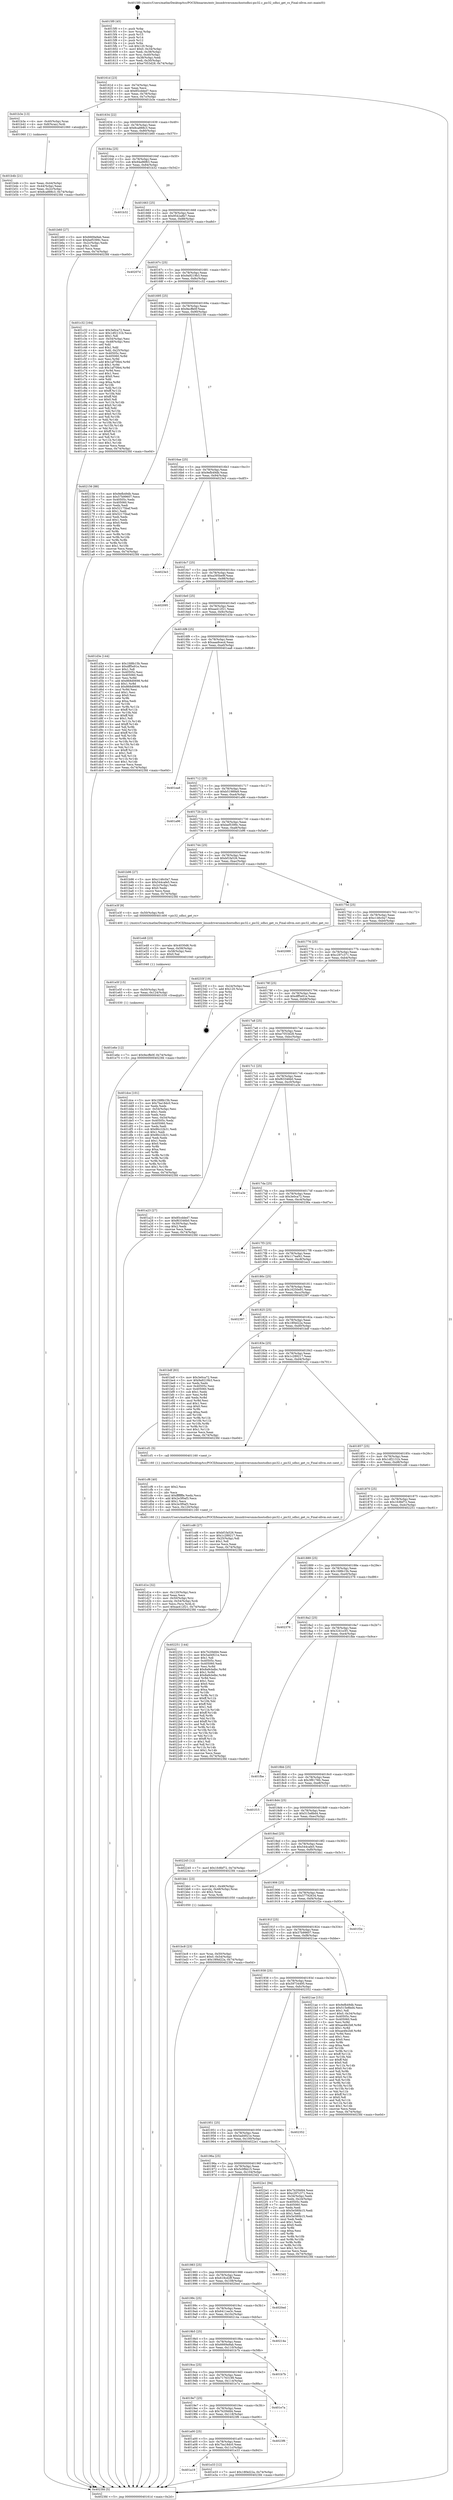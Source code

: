 digraph "0x4015f0" {
  label = "0x4015f0 (/mnt/c/Users/mathe/Desktop/tcc/POCII/binaries/extr_linuxdriversmmchostsdhci-pic32.c_pic32_sdhci_get_ro_Final-ollvm.out::main(0))"
  labelloc = "t"
  node[shape=record]

  Entry [label="",width=0.3,height=0.3,shape=circle,fillcolor=black,style=filled]
  "0x40161d" [label="{
     0x40161d [23]\l
     | [instrs]\l
     &nbsp;&nbsp;0x40161d \<+3\>: mov -0x74(%rbp),%eax\l
     &nbsp;&nbsp;0x401620 \<+2\>: mov %eax,%ecx\l
     &nbsp;&nbsp;0x401622 \<+6\>: sub $0x85cdded7,%ecx\l
     &nbsp;&nbsp;0x401628 \<+3\>: mov %eax,-0x78(%rbp)\l
     &nbsp;&nbsp;0x40162b \<+3\>: mov %ecx,-0x7c(%rbp)\l
     &nbsp;&nbsp;0x40162e \<+6\>: je 0000000000401b3e \<main+0x54e\>\l
  }"]
  "0x401b3e" [label="{
     0x401b3e [13]\l
     | [instrs]\l
     &nbsp;&nbsp;0x401b3e \<+4\>: mov -0x40(%rbp),%rax\l
     &nbsp;&nbsp;0x401b42 \<+4\>: mov 0x8(%rax),%rdi\l
     &nbsp;&nbsp;0x401b46 \<+5\>: call 0000000000401060 \<atoi@plt\>\l
     | [calls]\l
     &nbsp;&nbsp;0x401060 \{1\} (unknown)\l
  }"]
  "0x401634" [label="{
     0x401634 [22]\l
     | [instrs]\l
     &nbsp;&nbsp;0x401634 \<+5\>: jmp 0000000000401639 \<main+0x49\>\l
     &nbsp;&nbsp;0x401639 \<+3\>: mov -0x78(%rbp),%eax\l
     &nbsp;&nbsp;0x40163c \<+5\>: sub $0x8ca888c3,%eax\l
     &nbsp;&nbsp;0x401641 \<+3\>: mov %eax,-0x80(%rbp)\l
     &nbsp;&nbsp;0x401644 \<+6\>: je 0000000000401b60 \<main+0x570\>\l
  }"]
  Exit [label="",width=0.3,height=0.3,shape=circle,fillcolor=black,style=filled,peripheries=2]
  "0x401b60" [label="{
     0x401b60 [27]\l
     | [instrs]\l
     &nbsp;&nbsp;0x401b60 \<+5\>: mov $0x6669a9ab,%eax\l
     &nbsp;&nbsp;0x401b65 \<+5\>: mov $0xbef5399c,%ecx\l
     &nbsp;&nbsp;0x401b6a \<+3\>: mov -0x2c(%rbp),%edx\l
     &nbsp;&nbsp;0x401b6d \<+3\>: cmp $0x1,%edx\l
     &nbsp;&nbsp;0x401b70 \<+3\>: cmovl %ecx,%eax\l
     &nbsp;&nbsp;0x401b73 \<+3\>: mov %eax,-0x74(%rbp)\l
     &nbsp;&nbsp;0x401b76 \<+5\>: jmp 00000000004023fd \<main+0xe0d\>\l
  }"]
  "0x40164a" [label="{
     0x40164a [25]\l
     | [instrs]\l
     &nbsp;&nbsp;0x40164a \<+5\>: jmp 000000000040164f \<main+0x5f\>\l
     &nbsp;&nbsp;0x40164f \<+3\>: mov -0x78(%rbp),%eax\l
     &nbsp;&nbsp;0x401652 \<+5\>: sub $0x94a96f63,%eax\l
     &nbsp;&nbsp;0x401657 \<+6\>: mov %eax,-0x84(%rbp)\l
     &nbsp;&nbsp;0x40165d \<+6\>: je 0000000000401b32 \<main+0x542\>\l
  }"]
  "0x401e6e" [label="{
     0x401e6e [12]\l
     | [instrs]\l
     &nbsp;&nbsp;0x401e6e \<+7\>: movl $0x9ecffe0f,-0x74(%rbp)\l
     &nbsp;&nbsp;0x401e75 \<+5\>: jmp 00000000004023fd \<main+0xe0d\>\l
  }"]
  "0x401b32" [label="{
     0x401b32\l
  }", style=dashed]
  "0x401663" [label="{
     0x401663 [25]\l
     | [instrs]\l
     &nbsp;&nbsp;0x401663 \<+5\>: jmp 0000000000401668 \<main+0x78\>\l
     &nbsp;&nbsp;0x401668 \<+3\>: mov -0x78(%rbp),%eax\l
     &nbsp;&nbsp;0x40166b \<+5\>: sub $0x9542a8b7,%eax\l
     &nbsp;&nbsp;0x401670 \<+6\>: mov %eax,-0x88(%rbp)\l
     &nbsp;&nbsp;0x401676 \<+6\>: je 000000000040207d \<main+0xa8d\>\l
  }"]
  "0x401e5f" [label="{
     0x401e5f [15]\l
     | [instrs]\l
     &nbsp;&nbsp;0x401e5f \<+4\>: mov -0x50(%rbp),%rdi\l
     &nbsp;&nbsp;0x401e63 \<+6\>: mov %eax,-0x124(%rbp)\l
     &nbsp;&nbsp;0x401e69 \<+5\>: call 0000000000401030 \<free@plt\>\l
     | [calls]\l
     &nbsp;&nbsp;0x401030 \{1\} (unknown)\l
  }"]
  "0x40207d" [label="{
     0x40207d\l
  }", style=dashed]
  "0x40167c" [label="{
     0x40167c [25]\l
     | [instrs]\l
     &nbsp;&nbsp;0x40167c \<+5\>: jmp 0000000000401681 \<main+0x91\>\l
     &nbsp;&nbsp;0x401681 \<+3\>: mov -0x78(%rbp),%eax\l
     &nbsp;&nbsp;0x401684 \<+5\>: sub $0x9a9219b3,%eax\l
     &nbsp;&nbsp;0x401689 \<+6\>: mov %eax,-0x8c(%rbp)\l
     &nbsp;&nbsp;0x40168f \<+6\>: je 0000000000401c32 \<main+0x642\>\l
  }"]
  "0x401e48" [label="{
     0x401e48 [23]\l
     | [instrs]\l
     &nbsp;&nbsp;0x401e48 \<+10\>: movabs $0x4030d6,%rdi\l
     &nbsp;&nbsp;0x401e52 \<+3\>: mov %eax,-0x58(%rbp)\l
     &nbsp;&nbsp;0x401e55 \<+3\>: mov -0x58(%rbp),%esi\l
     &nbsp;&nbsp;0x401e58 \<+2\>: mov $0x0,%al\l
     &nbsp;&nbsp;0x401e5a \<+5\>: call 0000000000401040 \<printf@plt\>\l
     | [calls]\l
     &nbsp;&nbsp;0x401040 \{1\} (unknown)\l
  }"]
  "0x401c32" [label="{
     0x401c32 [164]\l
     | [instrs]\l
     &nbsp;&nbsp;0x401c32 \<+5\>: mov $0x3e0ca72,%eax\l
     &nbsp;&nbsp;0x401c37 \<+5\>: mov $0x1df2131b,%ecx\l
     &nbsp;&nbsp;0x401c3c \<+2\>: mov $0x1,%dl\l
     &nbsp;&nbsp;0x401c3e \<+3\>: mov -0x54(%rbp),%esi\l
     &nbsp;&nbsp;0x401c41 \<+3\>: cmp -0x48(%rbp),%esi\l
     &nbsp;&nbsp;0x401c44 \<+4\>: setl %dil\l
     &nbsp;&nbsp;0x401c48 \<+4\>: and $0x1,%dil\l
     &nbsp;&nbsp;0x401c4c \<+4\>: mov %dil,-0x25(%rbp)\l
     &nbsp;&nbsp;0x401c50 \<+7\>: mov 0x40505c,%esi\l
     &nbsp;&nbsp;0x401c57 \<+8\>: mov 0x405060,%r8d\l
     &nbsp;&nbsp;0x401c5f \<+3\>: mov %esi,%r9d\l
     &nbsp;&nbsp;0x401c62 \<+7\>: add $0x1af70fe4,%r9d\l
     &nbsp;&nbsp;0x401c69 \<+4\>: sub $0x1,%r9d\l
     &nbsp;&nbsp;0x401c6d \<+7\>: sub $0x1af70fe4,%r9d\l
     &nbsp;&nbsp;0x401c74 \<+4\>: imul %r9d,%esi\l
     &nbsp;&nbsp;0x401c78 \<+3\>: and $0x1,%esi\l
     &nbsp;&nbsp;0x401c7b \<+3\>: cmp $0x0,%esi\l
     &nbsp;&nbsp;0x401c7e \<+4\>: sete %dil\l
     &nbsp;&nbsp;0x401c82 \<+4\>: cmp $0xa,%r8d\l
     &nbsp;&nbsp;0x401c86 \<+4\>: setl %r10b\l
     &nbsp;&nbsp;0x401c8a \<+3\>: mov %dil,%r11b\l
     &nbsp;&nbsp;0x401c8d \<+4\>: xor $0xff,%r11b\l
     &nbsp;&nbsp;0x401c91 \<+3\>: mov %r10b,%bl\l
     &nbsp;&nbsp;0x401c94 \<+3\>: xor $0xff,%bl\l
     &nbsp;&nbsp;0x401c97 \<+3\>: xor $0x0,%dl\l
     &nbsp;&nbsp;0x401c9a \<+3\>: mov %r11b,%r14b\l
     &nbsp;&nbsp;0x401c9d \<+4\>: and $0x0,%r14b\l
     &nbsp;&nbsp;0x401ca1 \<+3\>: and %dl,%dil\l
     &nbsp;&nbsp;0x401ca4 \<+3\>: mov %bl,%r15b\l
     &nbsp;&nbsp;0x401ca7 \<+4\>: and $0x0,%r15b\l
     &nbsp;&nbsp;0x401cab \<+3\>: and %dl,%r10b\l
     &nbsp;&nbsp;0x401cae \<+3\>: or %dil,%r14b\l
     &nbsp;&nbsp;0x401cb1 \<+3\>: or %r10b,%r15b\l
     &nbsp;&nbsp;0x401cb4 \<+3\>: xor %r15b,%r14b\l
     &nbsp;&nbsp;0x401cb7 \<+3\>: or %bl,%r11b\l
     &nbsp;&nbsp;0x401cba \<+4\>: xor $0xff,%r11b\l
     &nbsp;&nbsp;0x401cbe \<+3\>: or $0x0,%dl\l
     &nbsp;&nbsp;0x401cc1 \<+3\>: and %dl,%r11b\l
     &nbsp;&nbsp;0x401cc4 \<+3\>: or %r11b,%r14b\l
     &nbsp;&nbsp;0x401cc7 \<+4\>: test $0x1,%r14b\l
     &nbsp;&nbsp;0x401ccb \<+3\>: cmovne %ecx,%eax\l
     &nbsp;&nbsp;0x401cce \<+3\>: mov %eax,-0x74(%rbp)\l
     &nbsp;&nbsp;0x401cd1 \<+5\>: jmp 00000000004023fd \<main+0xe0d\>\l
  }"]
  "0x401695" [label="{
     0x401695 [25]\l
     | [instrs]\l
     &nbsp;&nbsp;0x401695 \<+5\>: jmp 000000000040169a \<main+0xaa\>\l
     &nbsp;&nbsp;0x40169a \<+3\>: mov -0x78(%rbp),%eax\l
     &nbsp;&nbsp;0x40169d \<+5\>: sub $0x9ecffe0f,%eax\l
     &nbsp;&nbsp;0x4016a2 \<+6\>: mov %eax,-0x90(%rbp)\l
     &nbsp;&nbsp;0x4016a8 \<+6\>: je 0000000000402156 \<main+0xb66\>\l
  }"]
  "0x401a19" [label="{
     0x401a19\l
  }", style=dashed]
  "0x402156" [label="{
     0x402156 [88]\l
     | [instrs]\l
     &nbsp;&nbsp;0x402156 \<+5\>: mov $0x9efb49db,%eax\l
     &nbsp;&nbsp;0x40215b \<+5\>: mov $0x57b99607,%ecx\l
     &nbsp;&nbsp;0x402160 \<+7\>: mov 0x40505c,%edx\l
     &nbsp;&nbsp;0x402167 \<+7\>: mov 0x405060,%esi\l
     &nbsp;&nbsp;0x40216e \<+2\>: mov %edx,%edi\l
     &nbsp;&nbsp;0x402170 \<+6\>: sub $0x52175baf,%edi\l
     &nbsp;&nbsp;0x402176 \<+3\>: sub $0x1,%edi\l
     &nbsp;&nbsp;0x402179 \<+6\>: add $0x52175baf,%edi\l
     &nbsp;&nbsp;0x40217f \<+3\>: imul %edi,%edx\l
     &nbsp;&nbsp;0x402182 \<+3\>: and $0x1,%edx\l
     &nbsp;&nbsp;0x402185 \<+3\>: cmp $0x0,%edx\l
     &nbsp;&nbsp;0x402188 \<+4\>: sete %r8b\l
     &nbsp;&nbsp;0x40218c \<+3\>: cmp $0xa,%esi\l
     &nbsp;&nbsp;0x40218f \<+4\>: setl %r9b\l
     &nbsp;&nbsp;0x402193 \<+3\>: mov %r8b,%r10b\l
     &nbsp;&nbsp;0x402196 \<+3\>: and %r9b,%r10b\l
     &nbsp;&nbsp;0x402199 \<+3\>: xor %r9b,%r8b\l
     &nbsp;&nbsp;0x40219c \<+3\>: or %r8b,%r10b\l
     &nbsp;&nbsp;0x40219f \<+4\>: test $0x1,%r10b\l
     &nbsp;&nbsp;0x4021a3 \<+3\>: cmovne %ecx,%eax\l
     &nbsp;&nbsp;0x4021a6 \<+3\>: mov %eax,-0x74(%rbp)\l
     &nbsp;&nbsp;0x4021a9 \<+5\>: jmp 00000000004023fd \<main+0xe0d\>\l
  }"]
  "0x4016ae" [label="{
     0x4016ae [25]\l
     | [instrs]\l
     &nbsp;&nbsp;0x4016ae \<+5\>: jmp 00000000004016b3 \<main+0xc3\>\l
     &nbsp;&nbsp;0x4016b3 \<+3\>: mov -0x78(%rbp),%eax\l
     &nbsp;&nbsp;0x4016b6 \<+5\>: sub $0x9efb49db,%eax\l
     &nbsp;&nbsp;0x4016bb \<+6\>: mov %eax,-0x94(%rbp)\l
     &nbsp;&nbsp;0x4016c1 \<+6\>: je 00000000004023e3 \<main+0xdf3\>\l
  }"]
  "0x401e33" [label="{
     0x401e33 [12]\l
     | [instrs]\l
     &nbsp;&nbsp;0x401e33 \<+7\>: movl $0x18f4d22a,-0x74(%rbp)\l
     &nbsp;&nbsp;0x401e3a \<+5\>: jmp 00000000004023fd \<main+0xe0d\>\l
  }"]
  "0x4023e3" [label="{
     0x4023e3\l
  }", style=dashed]
  "0x4016c7" [label="{
     0x4016c7 [25]\l
     | [instrs]\l
     &nbsp;&nbsp;0x4016c7 \<+5\>: jmp 00000000004016cc \<main+0xdc\>\l
     &nbsp;&nbsp;0x4016cc \<+3\>: mov -0x78(%rbp),%eax\l
     &nbsp;&nbsp;0x4016cf \<+5\>: sub $0xa395be9f,%eax\l
     &nbsp;&nbsp;0x4016d4 \<+6\>: mov %eax,-0x98(%rbp)\l
     &nbsp;&nbsp;0x4016da \<+6\>: je 0000000000402095 \<main+0xaa5\>\l
  }"]
  "0x401a00" [label="{
     0x401a00 [25]\l
     | [instrs]\l
     &nbsp;&nbsp;0x401a00 \<+5\>: jmp 0000000000401a05 \<main+0x415\>\l
     &nbsp;&nbsp;0x401a05 \<+3\>: mov -0x78(%rbp),%eax\l
     &nbsp;&nbsp;0x401a08 \<+5\>: sub $0x7ba18dc0,%eax\l
     &nbsp;&nbsp;0x401a0d \<+6\>: mov %eax,-0x11c(%rbp)\l
     &nbsp;&nbsp;0x401a13 \<+6\>: je 0000000000401e33 \<main+0x843\>\l
  }"]
  "0x402095" [label="{
     0x402095\l
  }", style=dashed]
  "0x4016e0" [label="{
     0x4016e0 [25]\l
     | [instrs]\l
     &nbsp;&nbsp;0x4016e0 \<+5\>: jmp 00000000004016e5 \<main+0xf5\>\l
     &nbsp;&nbsp;0x4016e5 \<+3\>: mov -0x78(%rbp),%eax\l
     &nbsp;&nbsp;0x4016e8 \<+5\>: sub $0xaa412f21,%eax\l
     &nbsp;&nbsp;0x4016ed \<+6\>: mov %eax,-0x9c(%rbp)\l
     &nbsp;&nbsp;0x4016f3 \<+6\>: je 0000000000401d3e \<main+0x74e\>\l
  }"]
  "0x4023f6" [label="{
     0x4023f6\l
  }", style=dashed]
  "0x401d3e" [label="{
     0x401d3e [144]\l
     | [instrs]\l
     &nbsp;&nbsp;0x401d3e \<+5\>: mov $0x1fd8b15b,%eax\l
     &nbsp;&nbsp;0x401d43 \<+5\>: mov $0xdff5e91e,%ecx\l
     &nbsp;&nbsp;0x401d48 \<+2\>: mov $0x1,%dl\l
     &nbsp;&nbsp;0x401d4a \<+7\>: mov 0x40505c,%esi\l
     &nbsp;&nbsp;0x401d51 \<+7\>: mov 0x405060,%edi\l
     &nbsp;&nbsp;0x401d58 \<+3\>: mov %esi,%r8d\l
     &nbsp;&nbsp;0x401d5b \<+7\>: add $0x868d0698,%r8d\l
     &nbsp;&nbsp;0x401d62 \<+4\>: sub $0x1,%r8d\l
     &nbsp;&nbsp;0x401d66 \<+7\>: sub $0x868d0698,%r8d\l
     &nbsp;&nbsp;0x401d6d \<+4\>: imul %r8d,%esi\l
     &nbsp;&nbsp;0x401d71 \<+3\>: and $0x1,%esi\l
     &nbsp;&nbsp;0x401d74 \<+3\>: cmp $0x0,%esi\l
     &nbsp;&nbsp;0x401d77 \<+4\>: sete %r9b\l
     &nbsp;&nbsp;0x401d7b \<+3\>: cmp $0xa,%edi\l
     &nbsp;&nbsp;0x401d7e \<+4\>: setl %r10b\l
     &nbsp;&nbsp;0x401d82 \<+3\>: mov %r9b,%r11b\l
     &nbsp;&nbsp;0x401d85 \<+4\>: xor $0xff,%r11b\l
     &nbsp;&nbsp;0x401d89 \<+3\>: mov %r10b,%bl\l
     &nbsp;&nbsp;0x401d8c \<+3\>: xor $0xff,%bl\l
     &nbsp;&nbsp;0x401d8f \<+3\>: xor $0x1,%dl\l
     &nbsp;&nbsp;0x401d92 \<+3\>: mov %r11b,%r14b\l
     &nbsp;&nbsp;0x401d95 \<+4\>: and $0xff,%r14b\l
     &nbsp;&nbsp;0x401d99 \<+3\>: and %dl,%r9b\l
     &nbsp;&nbsp;0x401d9c \<+3\>: mov %bl,%r15b\l
     &nbsp;&nbsp;0x401d9f \<+4\>: and $0xff,%r15b\l
     &nbsp;&nbsp;0x401da3 \<+3\>: and %dl,%r10b\l
     &nbsp;&nbsp;0x401da6 \<+3\>: or %r9b,%r14b\l
     &nbsp;&nbsp;0x401da9 \<+3\>: or %r10b,%r15b\l
     &nbsp;&nbsp;0x401dac \<+3\>: xor %r15b,%r14b\l
     &nbsp;&nbsp;0x401daf \<+3\>: or %bl,%r11b\l
     &nbsp;&nbsp;0x401db2 \<+4\>: xor $0xff,%r11b\l
     &nbsp;&nbsp;0x401db6 \<+3\>: or $0x1,%dl\l
     &nbsp;&nbsp;0x401db9 \<+3\>: and %dl,%r11b\l
     &nbsp;&nbsp;0x401dbc \<+3\>: or %r11b,%r14b\l
     &nbsp;&nbsp;0x401dbf \<+4\>: test $0x1,%r14b\l
     &nbsp;&nbsp;0x401dc3 \<+3\>: cmovne %ecx,%eax\l
     &nbsp;&nbsp;0x401dc6 \<+3\>: mov %eax,-0x74(%rbp)\l
     &nbsp;&nbsp;0x401dc9 \<+5\>: jmp 00000000004023fd \<main+0xe0d\>\l
  }"]
  "0x4016f9" [label="{
     0x4016f9 [25]\l
     | [instrs]\l
     &nbsp;&nbsp;0x4016f9 \<+5\>: jmp 00000000004016fe \<main+0x10e\>\l
     &nbsp;&nbsp;0x4016fe \<+3\>: mov -0x78(%rbp),%eax\l
     &nbsp;&nbsp;0x401701 \<+5\>: sub $0xaaa9cecd,%eax\l
     &nbsp;&nbsp;0x401706 \<+6\>: mov %eax,-0xa0(%rbp)\l
     &nbsp;&nbsp;0x40170c \<+6\>: je 0000000000401ea8 \<main+0x8b8\>\l
  }"]
  "0x4019e7" [label="{
     0x4019e7 [25]\l
     | [instrs]\l
     &nbsp;&nbsp;0x4019e7 \<+5\>: jmp 00000000004019ec \<main+0x3fc\>\l
     &nbsp;&nbsp;0x4019ec \<+3\>: mov -0x78(%rbp),%eax\l
     &nbsp;&nbsp;0x4019ef \<+5\>: sub $0x7b20bfd4,%eax\l
     &nbsp;&nbsp;0x4019f4 \<+6\>: mov %eax,-0x118(%rbp)\l
     &nbsp;&nbsp;0x4019fa \<+6\>: je 00000000004023f6 \<main+0xe06\>\l
  }"]
  "0x401ea8" [label="{
     0x401ea8\l
  }", style=dashed]
  "0x401712" [label="{
     0x401712 [25]\l
     | [instrs]\l
     &nbsp;&nbsp;0x401712 \<+5\>: jmp 0000000000401717 \<main+0x127\>\l
     &nbsp;&nbsp;0x401717 \<+3\>: mov -0x78(%rbp),%eax\l
     &nbsp;&nbsp;0x40171a \<+5\>: sub $0xb51989a9,%eax\l
     &nbsp;&nbsp;0x40171f \<+6\>: mov %eax,-0xa4(%rbp)\l
     &nbsp;&nbsp;0x401725 \<+6\>: je 0000000000401a96 \<main+0x4a6\>\l
  }"]
  "0x401e7a" [label="{
     0x401e7a\l
  }", style=dashed]
  "0x401a96" [label="{
     0x401a96\l
  }", style=dashed]
  "0x40172b" [label="{
     0x40172b [25]\l
     | [instrs]\l
     &nbsp;&nbsp;0x40172b \<+5\>: jmp 0000000000401730 \<main+0x140\>\l
     &nbsp;&nbsp;0x401730 \<+3\>: mov -0x78(%rbp),%eax\l
     &nbsp;&nbsp;0x401733 \<+5\>: sub $0xbef5399c,%eax\l
     &nbsp;&nbsp;0x401738 \<+6\>: mov %eax,-0xa8(%rbp)\l
     &nbsp;&nbsp;0x40173e \<+6\>: je 0000000000401b96 \<main+0x5a6\>\l
  }"]
  "0x4019ce" [label="{
     0x4019ce [25]\l
     | [instrs]\l
     &nbsp;&nbsp;0x4019ce \<+5\>: jmp 00000000004019d3 \<main+0x3e3\>\l
     &nbsp;&nbsp;0x4019d3 \<+3\>: mov -0x78(%rbp),%eax\l
     &nbsp;&nbsp;0x4019d6 \<+5\>: sub $0x71763199,%eax\l
     &nbsp;&nbsp;0x4019db \<+6\>: mov %eax,-0x114(%rbp)\l
     &nbsp;&nbsp;0x4019e1 \<+6\>: je 0000000000401e7a \<main+0x88a\>\l
  }"]
  "0x401b96" [label="{
     0x401b96 [27]\l
     | [instrs]\l
     &nbsp;&nbsp;0x401b96 \<+5\>: mov $0xc146c0a7,%eax\l
     &nbsp;&nbsp;0x401b9b \<+5\>: mov $0x544cafe5,%ecx\l
     &nbsp;&nbsp;0x401ba0 \<+3\>: mov -0x2c(%rbp),%edx\l
     &nbsp;&nbsp;0x401ba3 \<+3\>: cmp $0x0,%edx\l
     &nbsp;&nbsp;0x401ba6 \<+3\>: cmove %ecx,%eax\l
     &nbsp;&nbsp;0x401ba9 \<+3\>: mov %eax,-0x74(%rbp)\l
     &nbsp;&nbsp;0x401bac \<+5\>: jmp 00000000004023fd \<main+0xe0d\>\l
  }"]
  "0x401744" [label="{
     0x401744 [25]\l
     | [instrs]\l
     &nbsp;&nbsp;0x401744 \<+5\>: jmp 0000000000401749 \<main+0x159\>\l
     &nbsp;&nbsp;0x401749 \<+3\>: mov -0x78(%rbp),%eax\l
     &nbsp;&nbsp;0x40174c \<+5\>: sub $0xbf1fa526,%eax\l
     &nbsp;&nbsp;0x401751 \<+6\>: mov %eax,-0xac(%rbp)\l
     &nbsp;&nbsp;0x401757 \<+6\>: je 0000000000401e3f \<main+0x84f\>\l
  }"]
  "0x401b7b" [label="{
     0x401b7b\l
  }", style=dashed]
  "0x401e3f" [label="{
     0x401e3f [9]\l
     | [instrs]\l
     &nbsp;&nbsp;0x401e3f \<+4\>: mov -0x50(%rbp),%rdi\l
     &nbsp;&nbsp;0x401e43 \<+5\>: call 0000000000401400 \<pic32_sdhci_get_ro\>\l
     | [calls]\l
     &nbsp;&nbsp;0x401400 \{1\} (/mnt/c/Users/mathe/Desktop/tcc/POCII/binaries/extr_linuxdriversmmchostsdhci-pic32.c_pic32_sdhci_get_ro_Final-ollvm.out::pic32_sdhci_get_ro)\l
  }"]
  "0x40175d" [label="{
     0x40175d [25]\l
     | [instrs]\l
     &nbsp;&nbsp;0x40175d \<+5\>: jmp 0000000000401762 \<main+0x172\>\l
     &nbsp;&nbsp;0x401762 \<+3\>: mov -0x78(%rbp),%eax\l
     &nbsp;&nbsp;0x401765 \<+5\>: sub $0xc146c0a7,%eax\l
     &nbsp;&nbsp;0x40176a \<+6\>: mov %eax,-0xb0(%rbp)\l
     &nbsp;&nbsp;0x401770 \<+6\>: je 0000000000402089 \<main+0xa99\>\l
  }"]
  "0x4019b5" [label="{
     0x4019b5 [25]\l
     | [instrs]\l
     &nbsp;&nbsp;0x4019b5 \<+5\>: jmp 00000000004019ba \<main+0x3ca\>\l
     &nbsp;&nbsp;0x4019ba \<+3\>: mov -0x78(%rbp),%eax\l
     &nbsp;&nbsp;0x4019bd \<+5\>: sub $0x6669a9ab,%eax\l
     &nbsp;&nbsp;0x4019c2 \<+6\>: mov %eax,-0x110(%rbp)\l
     &nbsp;&nbsp;0x4019c8 \<+6\>: je 0000000000401b7b \<main+0x58b\>\l
  }"]
  "0x402089" [label="{
     0x402089\l
  }", style=dashed]
  "0x401776" [label="{
     0x401776 [25]\l
     | [instrs]\l
     &nbsp;&nbsp;0x401776 \<+5\>: jmp 000000000040177b \<main+0x18b\>\l
     &nbsp;&nbsp;0x40177b \<+3\>: mov -0x78(%rbp),%eax\l
     &nbsp;&nbsp;0x40177e \<+5\>: sub $0xc297c371,%eax\l
     &nbsp;&nbsp;0x401783 \<+6\>: mov %eax,-0xb4(%rbp)\l
     &nbsp;&nbsp;0x401789 \<+6\>: je 000000000040233f \<main+0xd4f\>\l
  }"]
  "0x40214a" [label="{
     0x40214a\l
  }", style=dashed]
  "0x40233f" [label="{
     0x40233f [19]\l
     | [instrs]\l
     &nbsp;&nbsp;0x40233f \<+3\>: mov -0x24(%rbp),%eax\l
     &nbsp;&nbsp;0x402342 \<+7\>: add $0x120,%rsp\l
     &nbsp;&nbsp;0x402349 \<+1\>: pop %rbx\l
     &nbsp;&nbsp;0x40234a \<+2\>: pop %r12\l
     &nbsp;&nbsp;0x40234c \<+2\>: pop %r14\l
     &nbsp;&nbsp;0x40234e \<+2\>: pop %r15\l
     &nbsp;&nbsp;0x402350 \<+1\>: pop %rbp\l
     &nbsp;&nbsp;0x402351 \<+1\>: ret\l
  }"]
  "0x40178f" [label="{
     0x40178f [25]\l
     | [instrs]\l
     &nbsp;&nbsp;0x40178f \<+5\>: jmp 0000000000401794 \<main+0x1a4\>\l
     &nbsp;&nbsp;0x401794 \<+3\>: mov -0x78(%rbp),%eax\l
     &nbsp;&nbsp;0x401797 \<+5\>: sub $0xdff5e91e,%eax\l
     &nbsp;&nbsp;0x40179c \<+6\>: mov %eax,-0xb8(%rbp)\l
     &nbsp;&nbsp;0x4017a2 \<+6\>: je 0000000000401dce \<main+0x7de\>\l
  }"]
  "0x40199c" [label="{
     0x40199c [25]\l
     | [instrs]\l
     &nbsp;&nbsp;0x40199c \<+5\>: jmp 00000000004019a1 \<main+0x3b1\>\l
     &nbsp;&nbsp;0x4019a1 \<+3\>: mov -0x78(%rbp),%eax\l
     &nbsp;&nbsp;0x4019a4 \<+5\>: sub $0x6411ee3c,%eax\l
     &nbsp;&nbsp;0x4019a9 \<+6\>: mov %eax,-0x10c(%rbp)\l
     &nbsp;&nbsp;0x4019af \<+6\>: je 000000000040214a \<main+0xb5a\>\l
  }"]
  "0x401dce" [label="{
     0x401dce [101]\l
     | [instrs]\l
     &nbsp;&nbsp;0x401dce \<+5\>: mov $0x1fd8b15b,%eax\l
     &nbsp;&nbsp;0x401dd3 \<+5\>: mov $0x7ba18dc0,%ecx\l
     &nbsp;&nbsp;0x401dd8 \<+2\>: xor %edx,%edx\l
     &nbsp;&nbsp;0x401dda \<+3\>: mov -0x54(%rbp),%esi\l
     &nbsp;&nbsp;0x401ddd \<+3\>: sub $0x1,%edx\l
     &nbsp;&nbsp;0x401de0 \<+2\>: sub %edx,%esi\l
     &nbsp;&nbsp;0x401de2 \<+3\>: mov %esi,-0x54(%rbp)\l
     &nbsp;&nbsp;0x401de5 \<+7\>: mov 0x40505c,%edx\l
     &nbsp;&nbsp;0x401dec \<+7\>: mov 0x405060,%esi\l
     &nbsp;&nbsp;0x401df3 \<+2\>: mov %edx,%edi\l
     &nbsp;&nbsp;0x401df5 \<+6\>: sub $0x86c22b31,%edi\l
     &nbsp;&nbsp;0x401dfb \<+3\>: sub $0x1,%edi\l
     &nbsp;&nbsp;0x401dfe \<+6\>: add $0x86c22b31,%edi\l
     &nbsp;&nbsp;0x401e04 \<+3\>: imul %edi,%edx\l
     &nbsp;&nbsp;0x401e07 \<+3\>: and $0x1,%edx\l
     &nbsp;&nbsp;0x401e0a \<+3\>: cmp $0x0,%edx\l
     &nbsp;&nbsp;0x401e0d \<+4\>: sete %r8b\l
     &nbsp;&nbsp;0x401e11 \<+3\>: cmp $0xa,%esi\l
     &nbsp;&nbsp;0x401e14 \<+4\>: setl %r9b\l
     &nbsp;&nbsp;0x401e18 \<+3\>: mov %r8b,%r10b\l
     &nbsp;&nbsp;0x401e1b \<+3\>: and %r9b,%r10b\l
     &nbsp;&nbsp;0x401e1e \<+3\>: xor %r9b,%r8b\l
     &nbsp;&nbsp;0x401e21 \<+3\>: or %r8b,%r10b\l
     &nbsp;&nbsp;0x401e24 \<+4\>: test $0x1,%r10b\l
     &nbsp;&nbsp;0x401e28 \<+3\>: cmovne %ecx,%eax\l
     &nbsp;&nbsp;0x401e2b \<+3\>: mov %eax,-0x74(%rbp)\l
     &nbsp;&nbsp;0x401e2e \<+5\>: jmp 00000000004023fd \<main+0xe0d\>\l
  }"]
  "0x4017a8" [label="{
     0x4017a8 [25]\l
     | [instrs]\l
     &nbsp;&nbsp;0x4017a8 \<+5\>: jmp 00000000004017ad \<main+0x1bd\>\l
     &nbsp;&nbsp;0x4017ad \<+3\>: mov -0x78(%rbp),%eax\l
     &nbsp;&nbsp;0x4017b0 \<+5\>: sub $0xe7053d28,%eax\l
     &nbsp;&nbsp;0x4017b5 \<+6\>: mov %eax,-0xbc(%rbp)\l
     &nbsp;&nbsp;0x4017bb \<+6\>: je 0000000000401a23 \<main+0x433\>\l
  }"]
  "0x4020ed" [label="{
     0x4020ed\l
  }", style=dashed]
  "0x401a23" [label="{
     0x401a23 [27]\l
     | [instrs]\l
     &nbsp;&nbsp;0x401a23 \<+5\>: mov $0x85cdded7,%eax\l
     &nbsp;&nbsp;0x401a28 \<+5\>: mov $0xf63346b0,%ecx\l
     &nbsp;&nbsp;0x401a2d \<+3\>: mov -0x30(%rbp),%edx\l
     &nbsp;&nbsp;0x401a30 \<+3\>: cmp $0x2,%edx\l
     &nbsp;&nbsp;0x401a33 \<+3\>: cmovne %ecx,%eax\l
     &nbsp;&nbsp;0x401a36 \<+3\>: mov %eax,-0x74(%rbp)\l
     &nbsp;&nbsp;0x401a39 \<+5\>: jmp 00000000004023fd \<main+0xe0d\>\l
  }"]
  "0x4017c1" [label="{
     0x4017c1 [25]\l
     | [instrs]\l
     &nbsp;&nbsp;0x4017c1 \<+5\>: jmp 00000000004017c6 \<main+0x1d6\>\l
     &nbsp;&nbsp;0x4017c6 \<+3\>: mov -0x78(%rbp),%eax\l
     &nbsp;&nbsp;0x4017c9 \<+5\>: sub $0xf63346b0,%eax\l
     &nbsp;&nbsp;0x4017ce \<+6\>: mov %eax,-0xc0(%rbp)\l
     &nbsp;&nbsp;0x4017d4 \<+6\>: je 0000000000401a3e \<main+0x44e\>\l
  }"]
  "0x4023fd" [label="{
     0x4023fd [5]\l
     | [instrs]\l
     &nbsp;&nbsp;0x4023fd \<+5\>: jmp 000000000040161d \<main+0x2d\>\l
  }"]
  "0x4015f0" [label="{
     0x4015f0 [45]\l
     | [instrs]\l
     &nbsp;&nbsp;0x4015f0 \<+1\>: push %rbp\l
     &nbsp;&nbsp;0x4015f1 \<+3\>: mov %rsp,%rbp\l
     &nbsp;&nbsp;0x4015f4 \<+2\>: push %r15\l
     &nbsp;&nbsp;0x4015f6 \<+2\>: push %r14\l
     &nbsp;&nbsp;0x4015f8 \<+2\>: push %r12\l
     &nbsp;&nbsp;0x4015fa \<+1\>: push %rbx\l
     &nbsp;&nbsp;0x4015fb \<+7\>: sub $0x120,%rsp\l
     &nbsp;&nbsp;0x401602 \<+7\>: movl $0x0,-0x34(%rbp)\l
     &nbsp;&nbsp;0x401609 \<+3\>: mov %edi,-0x38(%rbp)\l
     &nbsp;&nbsp;0x40160c \<+4\>: mov %rsi,-0x40(%rbp)\l
     &nbsp;&nbsp;0x401610 \<+3\>: mov -0x38(%rbp),%edi\l
     &nbsp;&nbsp;0x401613 \<+3\>: mov %edi,-0x30(%rbp)\l
     &nbsp;&nbsp;0x401616 \<+7\>: movl $0xe7053d28,-0x74(%rbp)\l
  }"]
  "0x401b4b" [label="{
     0x401b4b [21]\l
     | [instrs]\l
     &nbsp;&nbsp;0x401b4b \<+3\>: mov %eax,-0x44(%rbp)\l
     &nbsp;&nbsp;0x401b4e \<+3\>: mov -0x44(%rbp),%eax\l
     &nbsp;&nbsp;0x401b51 \<+3\>: mov %eax,-0x2c(%rbp)\l
     &nbsp;&nbsp;0x401b54 \<+7\>: movl $0x8ca888c3,-0x74(%rbp)\l
     &nbsp;&nbsp;0x401b5b \<+5\>: jmp 00000000004023fd \<main+0xe0d\>\l
  }"]
  "0x401983" [label="{
     0x401983 [25]\l
     | [instrs]\l
     &nbsp;&nbsp;0x401983 \<+5\>: jmp 0000000000401988 \<main+0x398\>\l
     &nbsp;&nbsp;0x401988 \<+3\>: mov -0x78(%rbp),%eax\l
     &nbsp;&nbsp;0x40198b \<+5\>: sub $0x618cd2ff,%eax\l
     &nbsp;&nbsp;0x401990 \<+6\>: mov %eax,-0x108(%rbp)\l
     &nbsp;&nbsp;0x401996 \<+6\>: je 00000000004020ed \<main+0xafd\>\l
  }"]
  "0x401a3e" [label="{
     0x401a3e\l
  }", style=dashed]
  "0x4017da" [label="{
     0x4017da [25]\l
     | [instrs]\l
     &nbsp;&nbsp;0x4017da \<+5\>: jmp 00000000004017df \<main+0x1ef\>\l
     &nbsp;&nbsp;0x4017df \<+3\>: mov -0x78(%rbp),%eax\l
     &nbsp;&nbsp;0x4017e2 \<+5\>: sub $0x3e0ca72,%eax\l
     &nbsp;&nbsp;0x4017e7 \<+6\>: mov %eax,-0xc4(%rbp)\l
     &nbsp;&nbsp;0x4017ed \<+6\>: je 000000000040236a \<main+0xd7a\>\l
  }"]
  "0x4023d2" [label="{
     0x4023d2\l
  }", style=dashed]
  "0x40236a" [label="{
     0x40236a\l
  }", style=dashed]
  "0x4017f3" [label="{
     0x4017f3 [25]\l
     | [instrs]\l
     &nbsp;&nbsp;0x4017f3 \<+5\>: jmp 00000000004017f8 \<main+0x208\>\l
     &nbsp;&nbsp;0x4017f8 \<+3\>: mov -0x78(%rbp),%eax\l
     &nbsp;&nbsp;0x4017fb \<+5\>: sub $0x117eaf41,%eax\l
     &nbsp;&nbsp;0x401800 \<+6\>: mov %eax,-0xc8(%rbp)\l
     &nbsp;&nbsp;0x401806 \<+6\>: je 0000000000401ec3 \<main+0x8d3\>\l
  }"]
  "0x40196a" [label="{
     0x40196a [25]\l
     | [instrs]\l
     &nbsp;&nbsp;0x40196a \<+5\>: jmp 000000000040196f \<main+0x37f\>\l
     &nbsp;&nbsp;0x40196f \<+3\>: mov -0x78(%rbp),%eax\l
     &nbsp;&nbsp;0x401972 \<+5\>: sub $0x5c0fbb15,%eax\l
     &nbsp;&nbsp;0x401977 \<+6\>: mov %eax,-0x104(%rbp)\l
     &nbsp;&nbsp;0x40197d \<+6\>: je 00000000004023d2 \<main+0xde2\>\l
  }"]
  "0x401ec3" [label="{
     0x401ec3\l
  }", style=dashed]
  "0x40180c" [label="{
     0x40180c [25]\l
     | [instrs]\l
     &nbsp;&nbsp;0x40180c \<+5\>: jmp 0000000000401811 \<main+0x221\>\l
     &nbsp;&nbsp;0x401811 \<+3\>: mov -0x78(%rbp),%eax\l
     &nbsp;&nbsp;0x401814 \<+5\>: sub $0x16250e91,%eax\l
     &nbsp;&nbsp;0x401819 \<+6\>: mov %eax,-0xcc(%rbp)\l
     &nbsp;&nbsp;0x40181f \<+6\>: je 0000000000402397 \<main+0xda7\>\l
  }"]
  "0x4022e1" [label="{
     0x4022e1 [94]\l
     | [instrs]\l
     &nbsp;&nbsp;0x4022e1 \<+5\>: mov $0x7b20bfd4,%eax\l
     &nbsp;&nbsp;0x4022e6 \<+5\>: mov $0xc297c371,%ecx\l
     &nbsp;&nbsp;0x4022eb \<+3\>: mov -0x34(%rbp),%edx\l
     &nbsp;&nbsp;0x4022ee \<+3\>: mov %edx,-0x24(%rbp)\l
     &nbsp;&nbsp;0x4022f1 \<+7\>: mov 0x40505c,%edx\l
     &nbsp;&nbsp;0x4022f8 \<+7\>: mov 0x405060,%esi\l
     &nbsp;&nbsp;0x4022ff \<+2\>: mov %edx,%edi\l
     &nbsp;&nbsp;0x402301 \<+6\>: sub $0x5e580b15,%edi\l
     &nbsp;&nbsp;0x402307 \<+3\>: sub $0x1,%edi\l
     &nbsp;&nbsp;0x40230a \<+6\>: add $0x5e580b15,%edi\l
     &nbsp;&nbsp;0x402310 \<+3\>: imul %edi,%edx\l
     &nbsp;&nbsp;0x402313 \<+3\>: and $0x1,%edx\l
     &nbsp;&nbsp;0x402316 \<+3\>: cmp $0x0,%edx\l
     &nbsp;&nbsp;0x402319 \<+4\>: sete %r8b\l
     &nbsp;&nbsp;0x40231d \<+3\>: cmp $0xa,%esi\l
     &nbsp;&nbsp;0x402320 \<+4\>: setl %r9b\l
     &nbsp;&nbsp;0x402324 \<+3\>: mov %r8b,%r10b\l
     &nbsp;&nbsp;0x402327 \<+3\>: and %r9b,%r10b\l
     &nbsp;&nbsp;0x40232a \<+3\>: xor %r9b,%r8b\l
     &nbsp;&nbsp;0x40232d \<+3\>: or %r8b,%r10b\l
     &nbsp;&nbsp;0x402330 \<+4\>: test $0x1,%r10b\l
     &nbsp;&nbsp;0x402334 \<+3\>: cmovne %ecx,%eax\l
     &nbsp;&nbsp;0x402337 \<+3\>: mov %eax,-0x74(%rbp)\l
     &nbsp;&nbsp;0x40233a \<+5\>: jmp 00000000004023fd \<main+0xe0d\>\l
  }"]
  "0x402397" [label="{
     0x402397\l
  }", style=dashed]
  "0x401825" [label="{
     0x401825 [25]\l
     | [instrs]\l
     &nbsp;&nbsp;0x401825 \<+5\>: jmp 000000000040182a \<main+0x23a\>\l
     &nbsp;&nbsp;0x40182a \<+3\>: mov -0x78(%rbp),%eax\l
     &nbsp;&nbsp;0x40182d \<+5\>: sub $0x18f4d22a,%eax\l
     &nbsp;&nbsp;0x401832 \<+6\>: mov %eax,-0xd0(%rbp)\l
     &nbsp;&nbsp;0x401838 \<+6\>: je 0000000000401bdf \<main+0x5ef\>\l
  }"]
  "0x401951" [label="{
     0x401951 [25]\l
     | [instrs]\l
     &nbsp;&nbsp;0x401951 \<+5\>: jmp 0000000000401956 \<main+0x366\>\l
     &nbsp;&nbsp;0x401956 \<+3\>: mov -0x78(%rbp),%eax\l
     &nbsp;&nbsp;0x401959 \<+5\>: sub $0x5ad4921e,%eax\l
     &nbsp;&nbsp;0x40195e \<+6\>: mov %eax,-0x100(%rbp)\l
     &nbsp;&nbsp;0x401964 \<+6\>: je 00000000004022e1 \<main+0xcf1\>\l
  }"]
  "0x401bdf" [label="{
     0x401bdf [83]\l
     | [instrs]\l
     &nbsp;&nbsp;0x401bdf \<+5\>: mov $0x3e0ca72,%eax\l
     &nbsp;&nbsp;0x401be4 \<+5\>: mov $0x9a9219b3,%ecx\l
     &nbsp;&nbsp;0x401be9 \<+2\>: xor %edx,%edx\l
     &nbsp;&nbsp;0x401beb \<+7\>: mov 0x40505c,%esi\l
     &nbsp;&nbsp;0x401bf2 \<+7\>: mov 0x405060,%edi\l
     &nbsp;&nbsp;0x401bf9 \<+3\>: sub $0x1,%edx\l
     &nbsp;&nbsp;0x401bfc \<+3\>: mov %esi,%r8d\l
     &nbsp;&nbsp;0x401bff \<+3\>: add %edx,%r8d\l
     &nbsp;&nbsp;0x401c02 \<+4\>: imul %r8d,%esi\l
     &nbsp;&nbsp;0x401c06 \<+3\>: and $0x1,%esi\l
     &nbsp;&nbsp;0x401c09 \<+3\>: cmp $0x0,%esi\l
     &nbsp;&nbsp;0x401c0c \<+4\>: sete %r9b\l
     &nbsp;&nbsp;0x401c10 \<+3\>: cmp $0xa,%edi\l
     &nbsp;&nbsp;0x401c13 \<+4\>: setl %r10b\l
     &nbsp;&nbsp;0x401c17 \<+3\>: mov %r9b,%r11b\l
     &nbsp;&nbsp;0x401c1a \<+3\>: and %r10b,%r11b\l
     &nbsp;&nbsp;0x401c1d \<+3\>: xor %r10b,%r9b\l
     &nbsp;&nbsp;0x401c20 \<+3\>: or %r9b,%r11b\l
     &nbsp;&nbsp;0x401c23 \<+4\>: test $0x1,%r11b\l
     &nbsp;&nbsp;0x401c27 \<+3\>: cmovne %ecx,%eax\l
     &nbsp;&nbsp;0x401c2a \<+3\>: mov %eax,-0x74(%rbp)\l
     &nbsp;&nbsp;0x401c2d \<+5\>: jmp 00000000004023fd \<main+0xe0d\>\l
  }"]
  "0x40183e" [label="{
     0x40183e [25]\l
     | [instrs]\l
     &nbsp;&nbsp;0x40183e \<+5\>: jmp 0000000000401843 \<main+0x253\>\l
     &nbsp;&nbsp;0x401843 \<+3\>: mov -0x78(%rbp),%eax\l
     &nbsp;&nbsp;0x401846 \<+5\>: sub $0x1c289217,%eax\l
     &nbsp;&nbsp;0x40184b \<+6\>: mov %eax,-0xd4(%rbp)\l
     &nbsp;&nbsp;0x401851 \<+6\>: je 0000000000401cf1 \<main+0x701\>\l
  }"]
  "0x402352" [label="{
     0x402352\l
  }", style=dashed]
  "0x401cf1" [label="{
     0x401cf1 [5]\l
     | [instrs]\l
     &nbsp;&nbsp;0x401cf1 \<+5\>: call 0000000000401160 \<next_i\>\l
     | [calls]\l
     &nbsp;&nbsp;0x401160 \{1\} (/mnt/c/Users/mathe/Desktop/tcc/POCII/binaries/extr_linuxdriversmmchostsdhci-pic32.c_pic32_sdhci_get_ro_Final-ollvm.out::next_i)\l
  }"]
  "0x401857" [label="{
     0x401857 [25]\l
     | [instrs]\l
     &nbsp;&nbsp;0x401857 \<+5\>: jmp 000000000040185c \<main+0x26c\>\l
     &nbsp;&nbsp;0x40185c \<+3\>: mov -0x78(%rbp),%eax\l
     &nbsp;&nbsp;0x40185f \<+5\>: sub $0x1df2131b,%eax\l
     &nbsp;&nbsp;0x401864 \<+6\>: mov %eax,-0xd8(%rbp)\l
     &nbsp;&nbsp;0x40186a \<+6\>: je 0000000000401cd6 \<main+0x6e6\>\l
  }"]
  "0x401938" [label="{
     0x401938 [25]\l
     | [instrs]\l
     &nbsp;&nbsp;0x401938 \<+5\>: jmp 000000000040193d \<main+0x34d\>\l
     &nbsp;&nbsp;0x40193d \<+3\>: mov -0x78(%rbp),%eax\l
     &nbsp;&nbsp;0x401940 \<+5\>: sub $0x59734495,%eax\l
     &nbsp;&nbsp;0x401945 \<+6\>: mov %eax,-0xfc(%rbp)\l
     &nbsp;&nbsp;0x40194b \<+6\>: je 0000000000402352 \<main+0xd62\>\l
  }"]
  "0x401cd6" [label="{
     0x401cd6 [27]\l
     | [instrs]\l
     &nbsp;&nbsp;0x401cd6 \<+5\>: mov $0xbf1fa526,%eax\l
     &nbsp;&nbsp;0x401cdb \<+5\>: mov $0x1c289217,%ecx\l
     &nbsp;&nbsp;0x401ce0 \<+3\>: mov -0x25(%rbp),%dl\l
     &nbsp;&nbsp;0x401ce3 \<+3\>: test $0x1,%dl\l
     &nbsp;&nbsp;0x401ce6 \<+3\>: cmovne %ecx,%eax\l
     &nbsp;&nbsp;0x401ce9 \<+3\>: mov %eax,-0x74(%rbp)\l
     &nbsp;&nbsp;0x401cec \<+5\>: jmp 00000000004023fd \<main+0xe0d\>\l
  }"]
  "0x401870" [label="{
     0x401870 [25]\l
     | [instrs]\l
     &nbsp;&nbsp;0x401870 \<+5\>: jmp 0000000000401875 \<main+0x285\>\l
     &nbsp;&nbsp;0x401875 \<+3\>: mov -0x78(%rbp),%eax\l
     &nbsp;&nbsp;0x401878 \<+5\>: sub $0x1fc8bf72,%eax\l
     &nbsp;&nbsp;0x40187d \<+6\>: mov %eax,-0xdc(%rbp)\l
     &nbsp;&nbsp;0x401883 \<+6\>: je 0000000000402251 \<main+0xc61\>\l
  }"]
  "0x4021ae" [label="{
     0x4021ae [151]\l
     | [instrs]\l
     &nbsp;&nbsp;0x4021ae \<+5\>: mov $0x9efb49db,%eax\l
     &nbsp;&nbsp;0x4021b3 \<+5\>: mov $0x515e8bd4,%ecx\l
     &nbsp;&nbsp;0x4021b8 \<+2\>: mov $0x1,%dl\l
     &nbsp;&nbsp;0x4021ba \<+7\>: movl $0x0,-0x34(%rbp)\l
     &nbsp;&nbsp;0x4021c1 \<+7\>: mov 0x40505c,%esi\l
     &nbsp;&nbsp;0x4021c8 \<+7\>: mov 0x405060,%edi\l
     &nbsp;&nbsp;0x4021cf \<+3\>: mov %esi,%r8d\l
     &nbsp;&nbsp;0x4021d2 \<+7\>: add $0xae4fe2b8,%r8d\l
     &nbsp;&nbsp;0x4021d9 \<+4\>: sub $0x1,%r8d\l
     &nbsp;&nbsp;0x4021dd \<+7\>: sub $0xae4fe2b8,%r8d\l
     &nbsp;&nbsp;0x4021e4 \<+4\>: imul %r8d,%esi\l
     &nbsp;&nbsp;0x4021e8 \<+3\>: and $0x1,%esi\l
     &nbsp;&nbsp;0x4021eb \<+3\>: cmp $0x0,%esi\l
     &nbsp;&nbsp;0x4021ee \<+4\>: sete %r9b\l
     &nbsp;&nbsp;0x4021f2 \<+3\>: cmp $0xa,%edi\l
     &nbsp;&nbsp;0x4021f5 \<+4\>: setl %r10b\l
     &nbsp;&nbsp;0x4021f9 \<+3\>: mov %r9b,%r11b\l
     &nbsp;&nbsp;0x4021fc \<+4\>: xor $0xff,%r11b\l
     &nbsp;&nbsp;0x402200 \<+3\>: mov %r10b,%bl\l
     &nbsp;&nbsp;0x402203 \<+3\>: xor $0xff,%bl\l
     &nbsp;&nbsp;0x402206 \<+3\>: xor $0x0,%dl\l
     &nbsp;&nbsp;0x402209 \<+3\>: mov %r11b,%r14b\l
     &nbsp;&nbsp;0x40220c \<+4\>: and $0x0,%r14b\l
     &nbsp;&nbsp;0x402210 \<+3\>: and %dl,%r9b\l
     &nbsp;&nbsp;0x402213 \<+3\>: mov %bl,%r15b\l
     &nbsp;&nbsp;0x402216 \<+4\>: and $0x0,%r15b\l
     &nbsp;&nbsp;0x40221a \<+3\>: and %dl,%r10b\l
     &nbsp;&nbsp;0x40221d \<+3\>: or %r9b,%r14b\l
     &nbsp;&nbsp;0x402220 \<+3\>: or %r10b,%r15b\l
     &nbsp;&nbsp;0x402223 \<+3\>: xor %r15b,%r14b\l
     &nbsp;&nbsp;0x402226 \<+3\>: or %bl,%r11b\l
     &nbsp;&nbsp;0x402229 \<+4\>: xor $0xff,%r11b\l
     &nbsp;&nbsp;0x40222d \<+3\>: or $0x0,%dl\l
     &nbsp;&nbsp;0x402230 \<+3\>: and %dl,%r11b\l
     &nbsp;&nbsp;0x402233 \<+3\>: or %r11b,%r14b\l
     &nbsp;&nbsp;0x402236 \<+4\>: test $0x1,%r14b\l
     &nbsp;&nbsp;0x40223a \<+3\>: cmovne %ecx,%eax\l
     &nbsp;&nbsp;0x40223d \<+3\>: mov %eax,-0x74(%rbp)\l
     &nbsp;&nbsp;0x402240 \<+5\>: jmp 00000000004023fd \<main+0xe0d\>\l
  }"]
  "0x402251" [label="{
     0x402251 [144]\l
     | [instrs]\l
     &nbsp;&nbsp;0x402251 \<+5\>: mov $0x7b20bfd4,%eax\l
     &nbsp;&nbsp;0x402256 \<+5\>: mov $0x5ad4921e,%ecx\l
     &nbsp;&nbsp;0x40225b \<+2\>: mov $0x1,%dl\l
     &nbsp;&nbsp;0x40225d \<+7\>: mov 0x40505c,%esi\l
     &nbsp;&nbsp;0x402264 \<+7\>: mov 0x405060,%edi\l
     &nbsp;&nbsp;0x40226b \<+3\>: mov %esi,%r8d\l
     &nbsp;&nbsp;0x40226e \<+7\>: add $0x8a9cbdbc,%r8d\l
     &nbsp;&nbsp;0x402275 \<+4\>: sub $0x1,%r8d\l
     &nbsp;&nbsp;0x402279 \<+7\>: sub $0x8a9cbdbc,%r8d\l
     &nbsp;&nbsp;0x402280 \<+4\>: imul %r8d,%esi\l
     &nbsp;&nbsp;0x402284 \<+3\>: and $0x1,%esi\l
     &nbsp;&nbsp;0x402287 \<+3\>: cmp $0x0,%esi\l
     &nbsp;&nbsp;0x40228a \<+4\>: sete %r9b\l
     &nbsp;&nbsp;0x40228e \<+3\>: cmp $0xa,%edi\l
     &nbsp;&nbsp;0x402291 \<+4\>: setl %r10b\l
     &nbsp;&nbsp;0x402295 \<+3\>: mov %r9b,%r11b\l
     &nbsp;&nbsp;0x402298 \<+4\>: xor $0xff,%r11b\l
     &nbsp;&nbsp;0x40229c \<+3\>: mov %r10b,%bl\l
     &nbsp;&nbsp;0x40229f \<+3\>: xor $0xff,%bl\l
     &nbsp;&nbsp;0x4022a2 \<+3\>: xor $0x1,%dl\l
     &nbsp;&nbsp;0x4022a5 \<+3\>: mov %r11b,%r14b\l
     &nbsp;&nbsp;0x4022a8 \<+4\>: and $0xff,%r14b\l
     &nbsp;&nbsp;0x4022ac \<+3\>: and %dl,%r9b\l
     &nbsp;&nbsp;0x4022af \<+3\>: mov %bl,%r15b\l
     &nbsp;&nbsp;0x4022b2 \<+4\>: and $0xff,%r15b\l
     &nbsp;&nbsp;0x4022b6 \<+3\>: and %dl,%r10b\l
     &nbsp;&nbsp;0x4022b9 \<+3\>: or %r9b,%r14b\l
     &nbsp;&nbsp;0x4022bc \<+3\>: or %r10b,%r15b\l
     &nbsp;&nbsp;0x4022bf \<+3\>: xor %r15b,%r14b\l
     &nbsp;&nbsp;0x4022c2 \<+3\>: or %bl,%r11b\l
     &nbsp;&nbsp;0x4022c5 \<+4\>: xor $0xff,%r11b\l
     &nbsp;&nbsp;0x4022c9 \<+3\>: or $0x1,%dl\l
     &nbsp;&nbsp;0x4022cc \<+3\>: and %dl,%r11b\l
     &nbsp;&nbsp;0x4022cf \<+3\>: or %r11b,%r14b\l
     &nbsp;&nbsp;0x4022d2 \<+4\>: test $0x1,%r14b\l
     &nbsp;&nbsp;0x4022d6 \<+3\>: cmovne %ecx,%eax\l
     &nbsp;&nbsp;0x4022d9 \<+3\>: mov %eax,-0x74(%rbp)\l
     &nbsp;&nbsp;0x4022dc \<+5\>: jmp 00000000004023fd \<main+0xe0d\>\l
  }"]
  "0x401889" [label="{
     0x401889 [25]\l
     | [instrs]\l
     &nbsp;&nbsp;0x401889 \<+5\>: jmp 000000000040188e \<main+0x29e\>\l
     &nbsp;&nbsp;0x40188e \<+3\>: mov -0x78(%rbp),%eax\l
     &nbsp;&nbsp;0x401891 \<+5\>: sub $0x1fd8b15b,%eax\l
     &nbsp;&nbsp;0x401896 \<+6\>: mov %eax,-0xe0(%rbp)\l
     &nbsp;&nbsp;0x40189c \<+6\>: je 0000000000402376 \<main+0xd86\>\l
  }"]
  "0x40191f" [label="{
     0x40191f [25]\l
     | [instrs]\l
     &nbsp;&nbsp;0x40191f \<+5\>: jmp 0000000000401924 \<main+0x334\>\l
     &nbsp;&nbsp;0x401924 \<+3\>: mov -0x78(%rbp),%eax\l
     &nbsp;&nbsp;0x401927 \<+5\>: sub $0x57b99607,%eax\l
     &nbsp;&nbsp;0x40192c \<+6\>: mov %eax,-0xf8(%rbp)\l
     &nbsp;&nbsp;0x401932 \<+6\>: je 00000000004021ae \<main+0xbbe\>\l
  }"]
  "0x402376" [label="{
     0x402376\l
  }", style=dashed]
  "0x4018a2" [label="{
     0x4018a2 [25]\l
     | [instrs]\l
     &nbsp;&nbsp;0x4018a2 \<+5\>: jmp 00000000004018a7 \<main+0x2b7\>\l
     &nbsp;&nbsp;0x4018a7 \<+3\>: mov -0x78(%rbp),%eax\l
     &nbsp;&nbsp;0x4018aa \<+5\>: sub $0x3241e3f1,%eax\l
     &nbsp;&nbsp;0x4018af \<+6\>: mov %eax,-0xe4(%rbp)\l
     &nbsp;&nbsp;0x4018b5 \<+6\>: je 0000000000401fbe \<main+0x9ce\>\l
  }"]
  "0x401f2e" [label="{
     0x401f2e\l
  }", style=dashed]
  "0x401fbe" [label="{
     0x401fbe\l
  }", style=dashed]
  "0x4018bb" [label="{
     0x4018bb [25]\l
     | [instrs]\l
     &nbsp;&nbsp;0x4018bb \<+5\>: jmp 00000000004018c0 \<main+0x2d0\>\l
     &nbsp;&nbsp;0x4018c0 \<+3\>: mov -0x78(%rbp),%eax\l
     &nbsp;&nbsp;0x4018c3 \<+5\>: sub $0x3f8176fc,%eax\l
     &nbsp;&nbsp;0x4018c8 \<+6\>: mov %eax,-0xe8(%rbp)\l
     &nbsp;&nbsp;0x4018ce \<+6\>: je 0000000000401f15 \<main+0x925\>\l
  }"]
  "0x401d1e" [label="{
     0x401d1e [32]\l
     | [instrs]\l
     &nbsp;&nbsp;0x401d1e \<+6\>: mov -0x120(%rbp),%ecx\l
     &nbsp;&nbsp;0x401d24 \<+3\>: imul %eax,%ecx\l
     &nbsp;&nbsp;0x401d27 \<+4\>: mov -0x50(%rbp),%rsi\l
     &nbsp;&nbsp;0x401d2b \<+4\>: movslq -0x54(%rbp),%rdi\l
     &nbsp;&nbsp;0x401d2f \<+3\>: mov %ecx,(%rsi,%rdi,4)\l
     &nbsp;&nbsp;0x401d32 \<+7\>: movl $0xaa412f21,-0x74(%rbp)\l
     &nbsp;&nbsp;0x401d39 \<+5\>: jmp 00000000004023fd \<main+0xe0d\>\l
  }"]
  "0x401f15" [label="{
     0x401f15\l
  }", style=dashed]
  "0x4018d4" [label="{
     0x4018d4 [25]\l
     | [instrs]\l
     &nbsp;&nbsp;0x4018d4 \<+5\>: jmp 00000000004018d9 \<main+0x2e9\>\l
     &nbsp;&nbsp;0x4018d9 \<+3\>: mov -0x78(%rbp),%eax\l
     &nbsp;&nbsp;0x4018dc \<+5\>: sub $0x515e8bd4,%eax\l
     &nbsp;&nbsp;0x4018e1 \<+6\>: mov %eax,-0xec(%rbp)\l
     &nbsp;&nbsp;0x4018e7 \<+6\>: je 0000000000402245 \<main+0xc55\>\l
  }"]
  "0x401cf6" [label="{
     0x401cf6 [40]\l
     | [instrs]\l
     &nbsp;&nbsp;0x401cf6 \<+5\>: mov $0x2,%ecx\l
     &nbsp;&nbsp;0x401cfb \<+1\>: cltd\l
     &nbsp;&nbsp;0x401cfc \<+2\>: idiv %ecx\l
     &nbsp;&nbsp;0x401cfe \<+6\>: imul $0xfffffffe,%edx,%ecx\l
     &nbsp;&nbsp;0x401d04 \<+6\>: add $0x2e3f0af3,%ecx\l
     &nbsp;&nbsp;0x401d0a \<+3\>: add $0x1,%ecx\l
     &nbsp;&nbsp;0x401d0d \<+6\>: sub $0x2e3f0af3,%ecx\l
     &nbsp;&nbsp;0x401d13 \<+6\>: mov %ecx,-0x120(%rbp)\l
     &nbsp;&nbsp;0x401d19 \<+5\>: call 0000000000401160 \<next_i\>\l
     | [calls]\l
     &nbsp;&nbsp;0x401160 \{1\} (/mnt/c/Users/mathe/Desktop/tcc/POCII/binaries/extr_linuxdriversmmchostsdhci-pic32.c_pic32_sdhci_get_ro_Final-ollvm.out::next_i)\l
  }"]
  "0x402245" [label="{
     0x402245 [12]\l
     | [instrs]\l
     &nbsp;&nbsp;0x402245 \<+7\>: movl $0x1fc8bf72,-0x74(%rbp)\l
     &nbsp;&nbsp;0x40224c \<+5\>: jmp 00000000004023fd \<main+0xe0d\>\l
  }"]
  "0x4018ed" [label="{
     0x4018ed [25]\l
     | [instrs]\l
     &nbsp;&nbsp;0x4018ed \<+5\>: jmp 00000000004018f2 \<main+0x302\>\l
     &nbsp;&nbsp;0x4018f2 \<+3\>: mov -0x78(%rbp),%eax\l
     &nbsp;&nbsp;0x4018f5 \<+5\>: sub $0x544cafe5,%eax\l
     &nbsp;&nbsp;0x4018fa \<+6\>: mov %eax,-0xf0(%rbp)\l
     &nbsp;&nbsp;0x401900 \<+6\>: je 0000000000401bb1 \<main+0x5c1\>\l
  }"]
  "0x401bc8" [label="{
     0x401bc8 [23]\l
     | [instrs]\l
     &nbsp;&nbsp;0x401bc8 \<+4\>: mov %rax,-0x50(%rbp)\l
     &nbsp;&nbsp;0x401bcc \<+7\>: movl $0x0,-0x54(%rbp)\l
     &nbsp;&nbsp;0x401bd3 \<+7\>: movl $0x18f4d22a,-0x74(%rbp)\l
     &nbsp;&nbsp;0x401bda \<+5\>: jmp 00000000004023fd \<main+0xe0d\>\l
  }"]
  "0x401bb1" [label="{
     0x401bb1 [23]\l
     | [instrs]\l
     &nbsp;&nbsp;0x401bb1 \<+7\>: movl $0x1,-0x48(%rbp)\l
     &nbsp;&nbsp;0x401bb8 \<+4\>: movslq -0x48(%rbp),%rax\l
     &nbsp;&nbsp;0x401bbc \<+4\>: shl $0x2,%rax\l
     &nbsp;&nbsp;0x401bc0 \<+3\>: mov %rax,%rdi\l
     &nbsp;&nbsp;0x401bc3 \<+5\>: call 0000000000401050 \<malloc@plt\>\l
     | [calls]\l
     &nbsp;&nbsp;0x401050 \{1\} (unknown)\l
  }"]
  "0x401906" [label="{
     0x401906 [25]\l
     | [instrs]\l
     &nbsp;&nbsp;0x401906 \<+5\>: jmp 000000000040190b \<main+0x31b\>\l
     &nbsp;&nbsp;0x40190b \<+3\>: mov -0x78(%rbp),%eax\l
     &nbsp;&nbsp;0x40190e \<+5\>: sub $0x57792634,%eax\l
     &nbsp;&nbsp;0x401913 \<+6\>: mov %eax,-0xf4(%rbp)\l
     &nbsp;&nbsp;0x401919 \<+6\>: je 0000000000401f2e \<main+0x93e\>\l
  }"]
  Entry -> "0x4015f0" [label=" 1"]
  "0x40161d" -> "0x401b3e" [label=" 1"]
  "0x40161d" -> "0x401634" [label=" 21"]
  "0x40233f" -> Exit [label=" 1"]
  "0x401634" -> "0x401b60" [label=" 1"]
  "0x401634" -> "0x40164a" [label=" 20"]
  "0x4022e1" -> "0x4023fd" [label=" 1"]
  "0x40164a" -> "0x401b32" [label=" 0"]
  "0x40164a" -> "0x401663" [label=" 20"]
  "0x402251" -> "0x4023fd" [label=" 1"]
  "0x401663" -> "0x40207d" [label=" 0"]
  "0x401663" -> "0x40167c" [label=" 20"]
  "0x402245" -> "0x4023fd" [label=" 1"]
  "0x40167c" -> "0x401c32" [label=" 2"]
  "0x40167c" -> "0x401695" [label=" 18"]
  "0x4021ae" -> "0x4023fd" [label=" 1"]
  "0x401695" -> "0x402156" [label=" 1"]
  "0x401695" -> "0x4016ae" [label=" 17"]
  "0x402156" -> "0x4023fd" [label=" 1"]
  "0x4016ae" -> "0x4023e3" [label=" 0"]
  "0x4016ae" -> "0x4016c7" [label=" 17"]
  "0x401e6e" -> "0x4023fd" [label=" 1"]
  "0x4016c7" -> "0x402095" [label=" 0"]
  "0x4016c7" -> "0x4016e0" [label=" 17"]
  "0x401e48" -> "0x401e5f" [label=" 1"]
  "0x4016e0" -> "0x401d3e" [label=" 1"]
  "0x4016e0" -> "0x4016f9" [label=" 16"]
  "0x401e3f" -> "0x401e48" [label=" 1"]
  "0x4016f9" -> "0x401ea8" [label=" 0"]
  "0x4016f9" -> "0x401712" [label=" 16"]
  "0x401a00" -> "0x401a19" [label=" 0"]
  "0x401712" -> "0x401a96" [label=" 0"]
  "0x401712" -> "0x40172b" [label=" 16"]
  "0x401a00" -> "0x401e33" [label=" 1"]
  "0x40172b" -> "0x401b96" [label=" 1"]
  "0x40172b" -> "0x401744" [label=" 15"]
  "0x4019e7" -> "0x401a00" [label=" 1"]
  "0x401744" -> "0x401e3f" [label=" 1"]
  "0x401744" -> "0x40175d" [label=" 14"]
  "0x4019e7" -> "0x4023f6" [label=" 0"]
  "0x40175d" -> "0x402089" [label=" 0"]
  "0x40175d" -> "0x401776" [label=" 14"]
  "0x4019ce" -> "0x4019e7" [label=" 1"]
  "0x401776" -> "0x40233f" [label=" 1"]
  "0x401776" -> "0x40178f" [label=" 13"]
  "0x4019ce" -> "0x401e7a" [label=" 0"]
  "0x40178f" -> "0x401dce" [label=" 1"]
  "0x40178f" -> "0x4017a8" [label=" 12"]
  "0x4019b5" -> "0x4019ce" [label=" 1"]
  "0x4017a8" -> "0x401a23" [label=" 1"]
  "0x4017a8" -> "0x4017c1" [label=" 11"]
  "0x401a23" -> "0x4023fd" [label=" 1"]
  "0x4015f0" -> "0x40161d" [label=" 1"]
  "0x4023fd" -> "0x40161d" [label=" 21"]
  "0x401b3e" -> "0x401b4b" [label=" 1"]
  "0x401b4b" -> "0x4023fd" [label=" 1"]
  "0x401b60" -> "0x4023fd" [label=" 1"]
  "0x401b96" -> "0x4023fd" [label=" 1"]
  "0x4019b5" -> "0x401b7b" [label=" 0"]
  "0x4017c1" -> "0x401a3e" [label=" 0"]
  "0x4017c1" -> "0x4017da" [label=" 11"]
  "0x40199c" -> "0x4019b5" [label=" 1"]
  "0x4017da" -> "0x40236a" [label=" 0"]
  "0x4017da" -> "0x4017f3" [label=" 11"]
  "0x40199c" -> "0x40214a" [label=" 0"]
  "0x4017f3" -> "0x401ec3" [label=" 0"]
  "0x4017f3" -> "0x40180c" [label=" 11"]
  "0x401983" -> "0x40199c" [label=" 1"]
  "0x40180c" -> "0x402397" [label=" 0"]
  "0x40180c" -> "0x401825" [label=" 11"]
  "0x401983" -> "0x4020ed" [label=" 0"]
  "0x401825" -> "0x401bdf" [label=" 2"]
  "0x401825" -> "0x40183e" [label=" 9"]
  "0x40196a" -> "0x401983" [label=" 1"]
  "0x40183e" -> "0x401cf1" [label=" 1"]
  "0x40183e" -> "0x401857" [label=" 8"]
  "0x40196a" -> "0x4023d2" [label=" 0"]
  "0x401857" -> "0x401cd6" [label=" 2"]
  "0x401857" -> "0x401870" [label=" 6"]
  "0x401951" -> "0x40196a" [label=" 1"]
  "0x401870" -> "0x402251" [label=" 1"]
  "0x401870" -> "0x401889" [label=" 5"]
  "0x401951" -> "0x4022e1" [label=" 1"]
  "0x401889" -> "0x402376" [label=" 0"]
  "0x401889" -> "0x4018a2" [label=" 5"]
  "0x401938" -> "0x401951" [label=" 2"]
  "0x4018a2" -> "0x401fbe" [label=" 0"]
  "0x4018a2" -> "0x4018bb" [label=" 5"]
  "0x401938" -> "0x402352" [label=" 0"]
  "0x4018bb" -> "0x401f15" [label=" 0"]
  "0x4018bb" -> "0x4018d4" [label=" 5"]
  "0x40191f" -> "0x401938" [label=" 2"]
  "0x4018d4" -> "0x402245" [label=" 1"]
  "0x4018d4" -> "0x4018ed" [label=" 4"]
  "0x40191f" -> "0x4021ae" [label=" 1"]
  "0x4018ed" -> "0x401bb1" [label=" 1"]
  "0x4018ed" -> "0x401906" [label=" 3"]
  "0x401bb1" -> "0x401bc8" [label=" 1"]
  "0x401bc8" -> "0x4023fd" [label=" 1"]
  "0x401bdf" -> "0x4023fd" [label=" 2"]
  "0x401c32" -> "0x4023fd" [label=" 2"]
  "0x401cd6" -> "0x4023fd" [label=" 2"]
  "0x401cf1" -> "0x401cf6" [label=" 1"]
  "0x401cf6" -> "0x401d1e" [label=" 1"]
  "0x401d1e" -> "0x4023fd" [label=" 1"]
  "0x401d3e" -> "0x4023fd" [label=" 1"]
  "0x401dce" -> "0x4023fd" [label=" 1"]
  "0x401e5f" -> "0x401e6e" [label=" 1"]
  "0x401906" -> "0x401f2e" [label=" 0"]
  "0x401906" -> "0x40191f" [label=" 3"]
  "0x401e33" -> "0x4023fd" [label=" 1"]
}
